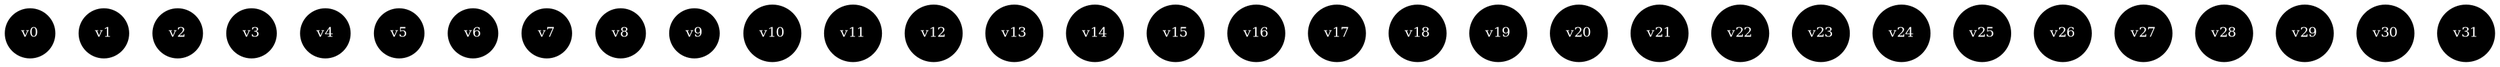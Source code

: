 graph {
node[fontcolor = white, fillcolor = black, style = filled, shape = circle, fontsize = "10", overlap = "false"];
v0 [pos = "8.37, 7.84!"];
v1 [pos = "9.80, 4.54!"];
v2 [pos = "5.10, 0.52!"];
v3 [pos = "5.00, 0.82!"];
v4 [pos = "1.33, 0.72!"];
v5 [pos = "2.96, 9.18!"];
v6 [pos = "5.92, 3.09!"];
v7 [pos = "8.57, 4.02!"];
v8 [pos = "1.43, 2.47!"];
v9 [pos = "0.20, 4.02!"];
v10 [pos = "0.31, 8.45!"];
v11 [pos = "0.51, 1.03!"];
v12 [pos = "10.00, 5.36!"];
v13 [pos = "8.57, 2.58!"];
v14 [pos = "6.22, 6.08!"];
v15 [pos = "0.10, 6.70!"];
v16 [pos = "8.98, 5.26!"];
v17 [pos = "9.29, 0.21!"];
v18 [pos = "1.94, 3.30!"];
v19 [pos = "9.49, 0.31!"];
v20 [pos = "5.10, 9.59!"];
v21 [pos = "10.00, 1.44!"];
v22 [pos = "0.51, 4.33!"];
v23 [pos = "4.29, 0.93!"];
v24 [pos = "6.22, 6.39!"];
v25 [pos = "0.92, 10.00!"];
v26 [pos = "8.16, 5.67!"];
v27 [pos = "5.82, 7.11!"];
v28 [pos = "2.35, 1.55!"];
v29 [pos = "2.04, 7.22!"];
v30 [pos = "8.67, 6.19!"];
v31 [pos = "10.00, 0.52!"];
}
